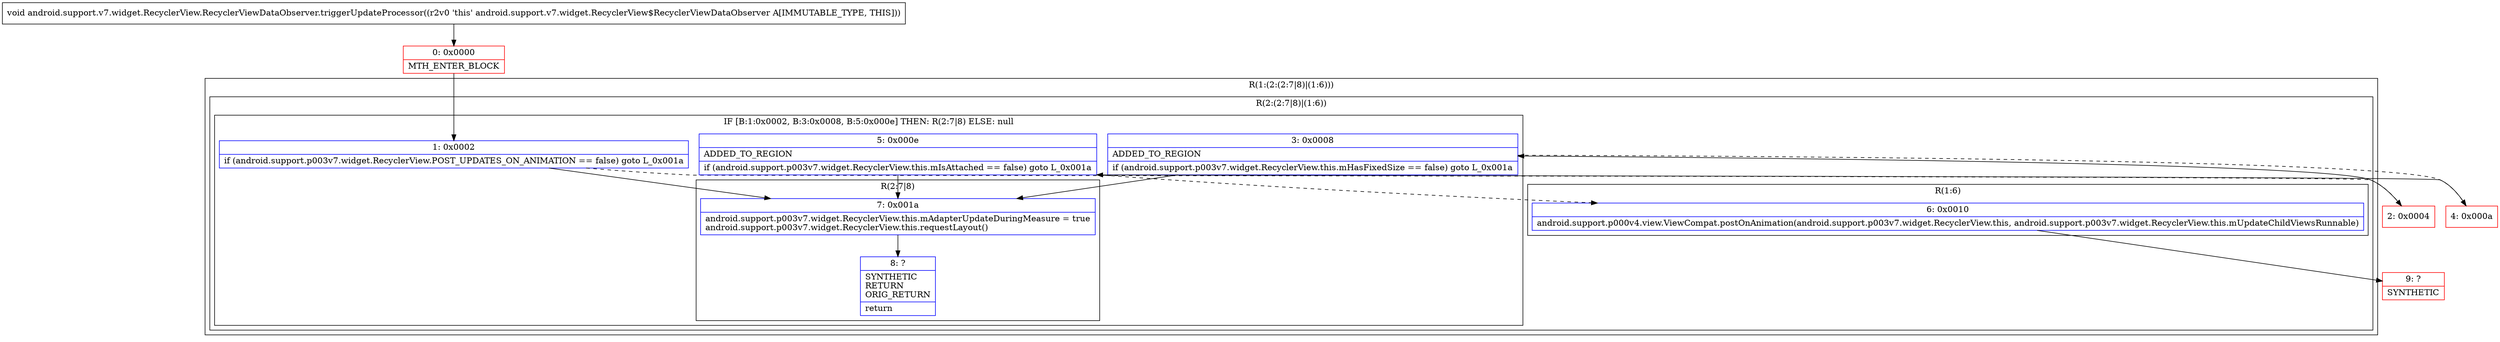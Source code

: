digraph "CFG forandroid.support.v7.widget.RecyclerView.RecyclerViewDataObserver.triggerUpdateProcessor()V" {
subgraph cluster_Region_2025985989 {
label = "R(1:(2:(2:7|8)|(1:6)))";
node [shape=record,color=blue];
subgraph cluster_Region_1134803947 {
label = "R(2:(2:7|8)|(1:6))";
node [shape=record,color=blue];
subgraph cluster_IfRegion_1453430830 {
label = "IF [B:1:0x0002, B:3:0x0008, B:5:0x000e] THEN: R(2:7|8) ELSE: null";
node [shape=record,color=blue];
Node_1 [shape=record,label="{1\:\ 0x0002|if (android.support.p003v7.widget.RecyclerView.POST_UPDATES_ON_ANIMATION == false) goto L_0x001a\l}"];
Node_3 [shape=record,label="{3\:\ 0x0008|ADDED_TO_REGION\l|if (android.support.p003v7.widget.RecyclerView.this.mHasFixedSize == false) goto L_0x001a\l}"];
Node_5 [shape=record,label="{5\:\ 0x000e|ADDED_TO_REGION\l|if (android.support.p003v7.widget.RecyclerView.this.mIsAttached == false) goto L_0x001a\l}"];
subgraph cluster_Region_1467829868 {
label = "R(2:7|8)";
node [shape=record,color=blue];
Node_7 [shape=record,label="{7\:\ 0x001a|android.support.p003v7.widget.RecyclerView.this.mAdapterUpdateDuringMeasure = true\landroid.support.p003v7.widget.RecyclerView.this.requestLayout()\l}"];
Node_8 [shape=record,label="{8\:\ ?|SYNTHETIC\lRETURN\lORIG_RETURN\l|return\l}"];
}
}
subgraph cluster_Region_1072236409 {
label = "R(1:6)";
node [shape=record,color=blue];
Node_6 [shape=record,label="{6\:\ 0x0010|android.support.p000v4.view.ViewCompat.postOnAnimation(android.support.p003v7.widget.RecyclerView.this, android.support.p003v7.widget.RecyclerView.this.mUpdateChildViewsRunnable)\l}"];
}
}
}
Node_0 [shape=record,color=red,label="{0\:\ 0x0000|MTH_ENTER_BLOCK\l}"];
Node_2 [shape=record,color=red,label="{2\:\ 0x0004}"];
Node_4 [shape=record,color=red,label="{4\:\ 0x000a}"];
Node_9 [shape=record,color=red,label="{9\:\ ?|SYNTHETIC\l}"];
MethodNode[shape=record,label="{void android.support.v7.widget.RecyclerView.RecyclerViewDataObserver.triggerUpdateProcessor((r2v0 'this' android.support.v7.widget.RecyclerView$RecyclerViewDataObserver A[IMMUTABLE_TYPE, THIS])) }"];
MethodNode -> Node_0;
Node_1 -> Node_2[style=dashed];
Node_1 -> Node_7;
Node_3 -> Node_4[style=dashed];
Node_3 -> Node_7;
Node_5 -> Node_6[style=dashed];
Node_5 -> Node_7;
Node_7 -> Node_8;
Node_6 -> Node_9;
Node_0 -> Node_1;
Node_2 -> Node_3;
Node_4 -> Node_5;
}

